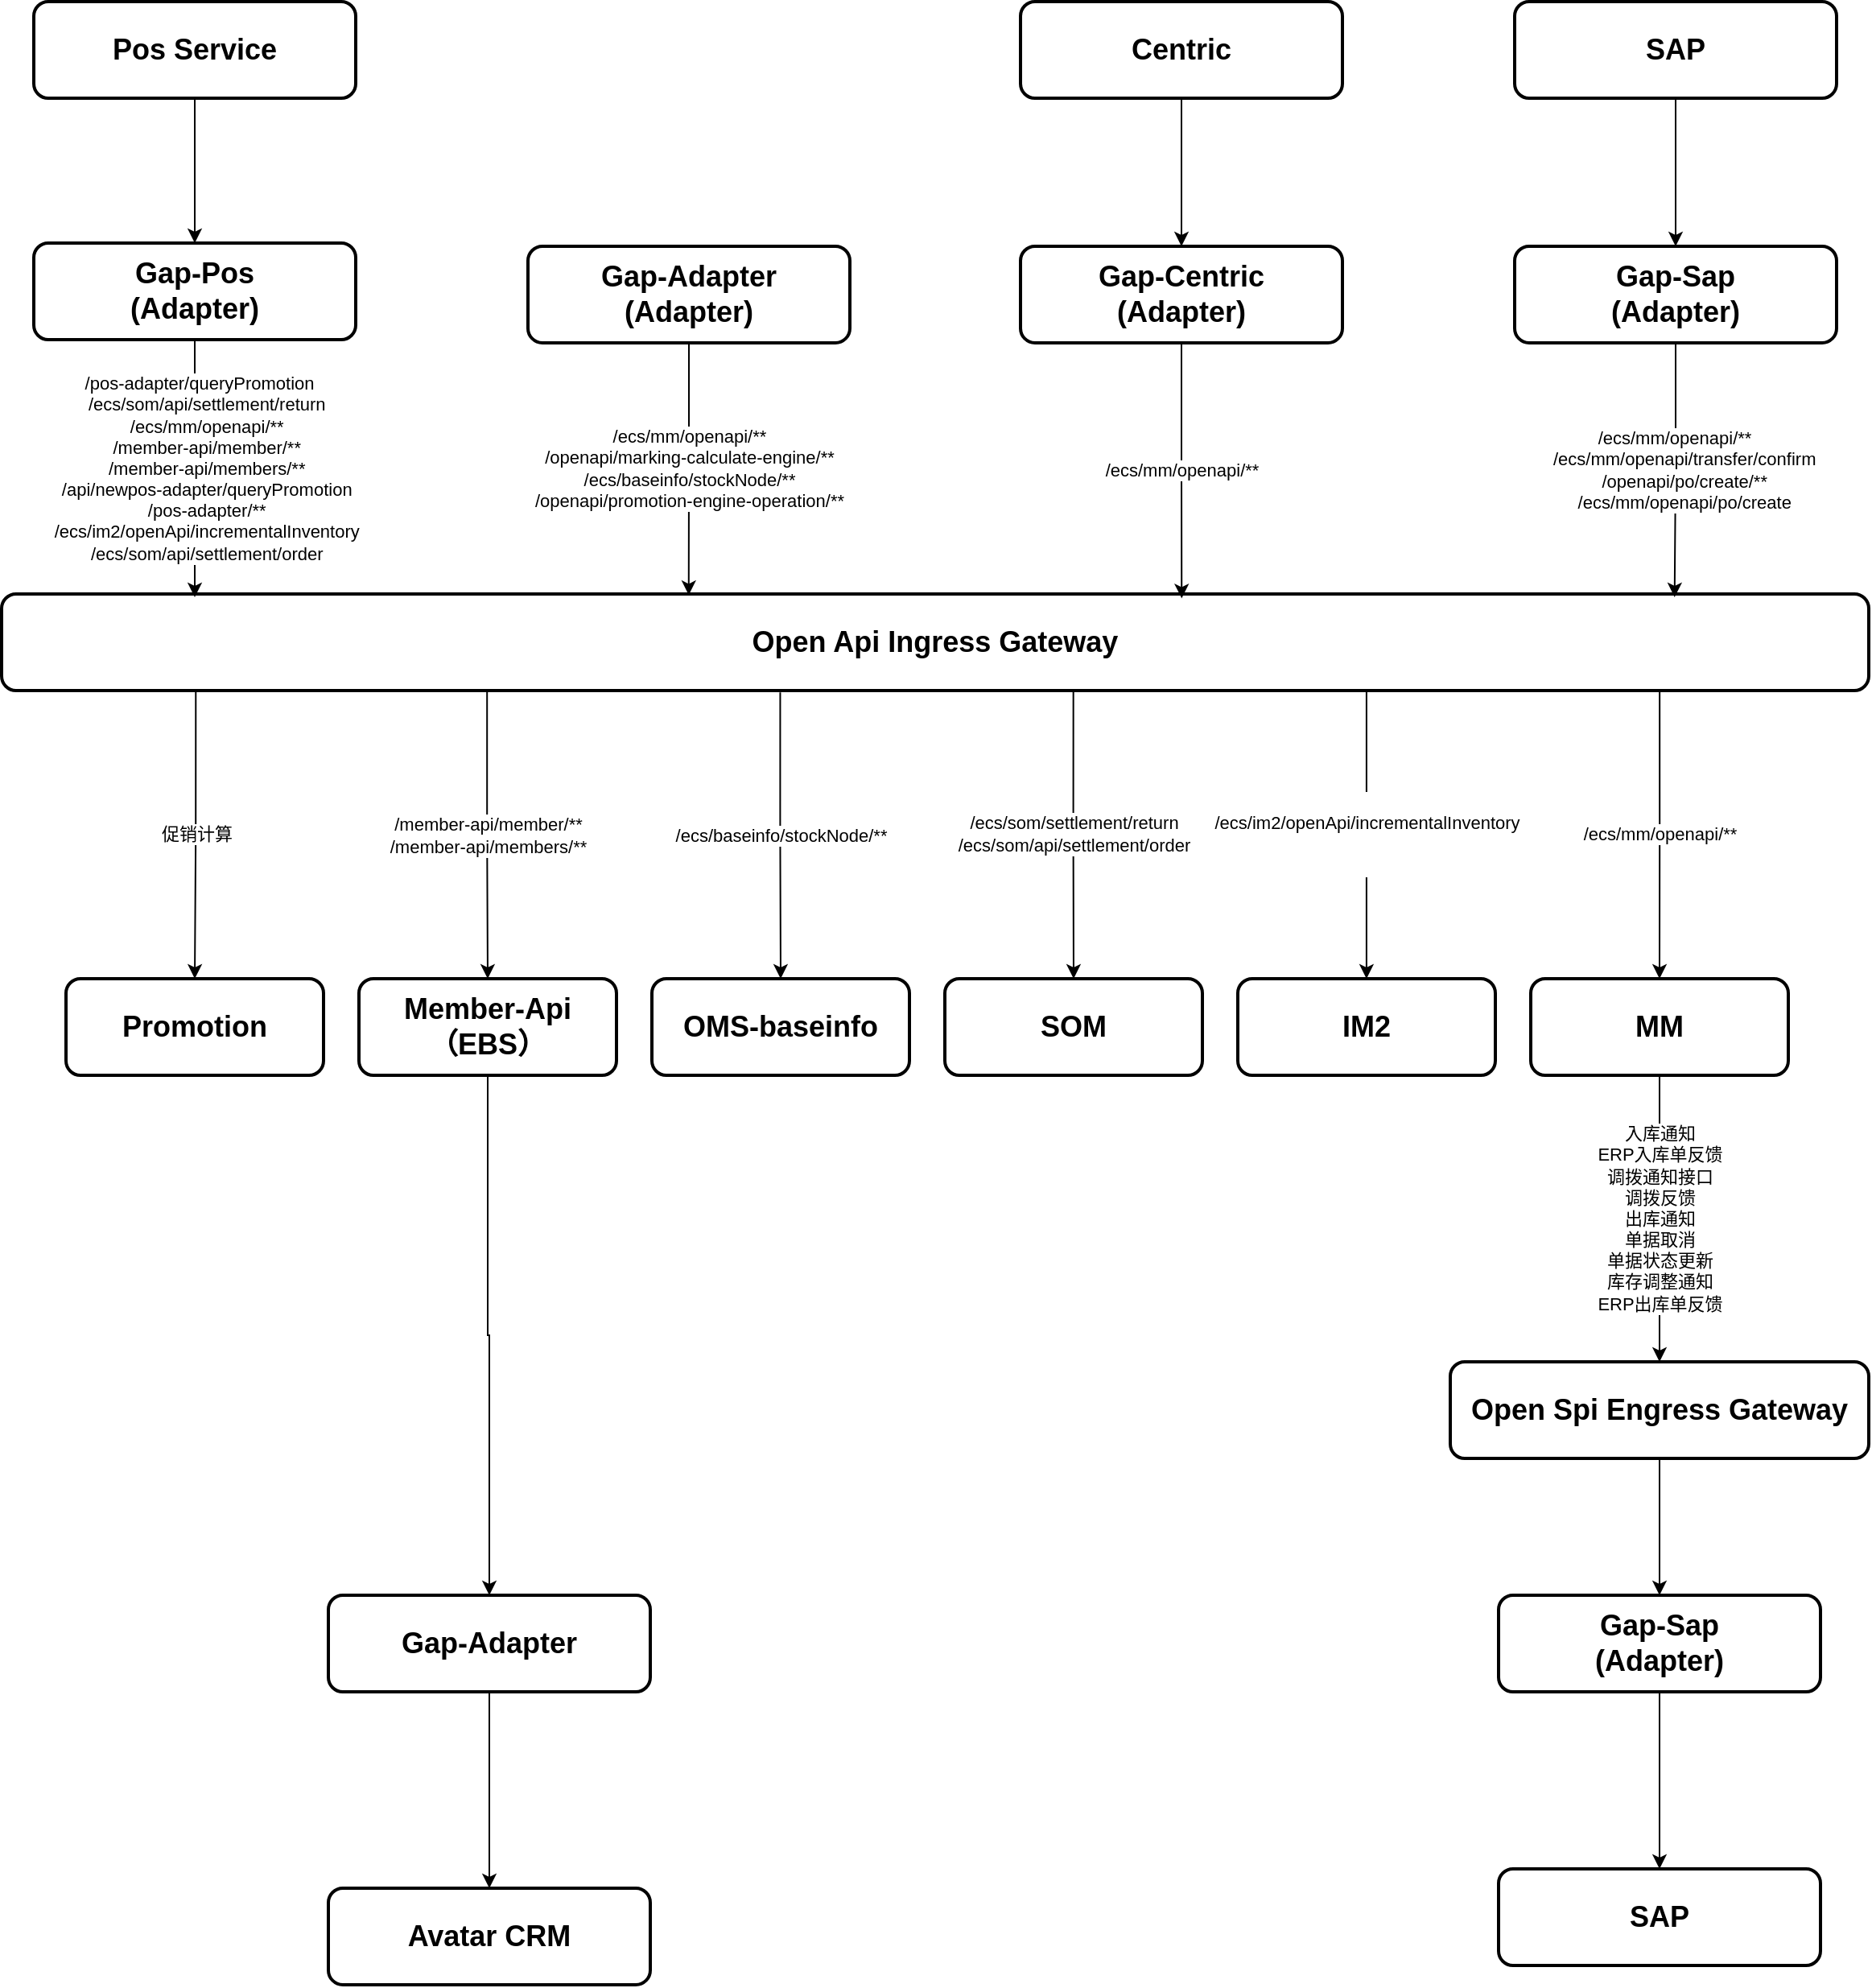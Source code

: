 <mxfile version="24.1.0" type="github">
  <diagram name="gap" id="mRCGRJypWsmpzb2VFlEM">
    <mxGraphModel dx="1816" dy="1689" grid="1" gridSize="10" guides="1" tooltips="1" connect="1" arrows="1" fold="1" page="1" pageScale="1" pageWidth="827" pageHeight="1169" math="0" shadow="0">
      <root>
        <mxCell id="0" />
        <mxCell id="1" parent="0" />
        <mxCell id="X8uHloKiftdKXZpLW0yQ-24" value="促销计算" style="edgeStyle=orthogonalEdgeStyle;rounded=0;orthogonalLoop=1;jettySize=auto;html=1;exitX=0.104;exitY=0.967;exitDx=0;exitDy=0;exitPerimeter=0;" edge="1" parent="1" source="X8uHloKiftdKXZpLW0yQ-1" target="X8uHloKiftdKXZpLW0yQ-9">
          <mxGeometry relative="1" as="geometry" />
        </mxCell>
        <mxCell id="X8uHloKiftdKXZpLW0yQ-27" value="&lt;div&gt;/member-api/member/**&lt;/div&gt;&lt;div&gt;/member-api/members/**&lt;br&gt;&lt;/div&gt;" style="edgeStyle=orthogonalEdgeStyle;rounded=0;orthogonalLoop=1;jettySize=auto;html=1;exitX=0.26;exitY=0.993;exitDx=0;exitDy=0;exitPerimeter=0;" edge="1" parent="1" source="X8uHloKiftdKXZpLW0yQ-1" target="X8uHloKiftdKXZpLW0yQ-4">
          <mxGeometry relative="1" as="geometry">
            <mxPoint x="302" y="110" as="sourcePoint" />
          </mxGeometry>
        </mxCell>
        <mxCell id="X8uHloKiftdKXZpLW0yQ-33" value="/ecs/mm/openapi/**" style="edgeStyle=orthogonalEdgeStyle;rounded=0;orthogonalLoop=1;jettySize=auto;html=1;exitX=0.888;exitY=0.981;exitDx=0;exitDy=0;entryX=0.5;entryY=0;entryDx=0;entryDy=0;exitPerimeter=0;" edge="1" parent="1" source="X8uHloKiftdKXZpLW0yQ-1" target="X8uHloKiftdKXZpLW0yQ-3">
          <mxGeometry relative="1" as="geometry" />
        </mxCell>
        <mxCell id="X8uHloKiftdKXZpLW0yQ-34" value="&lt;div&gt;/ecs/som/settlement/return&lt;/div&gt;&lt;div&gt;/ecs/som/api/settlement/order&lt;/div&gt;" style="edgeStyle=orthogonalEdgeStyle;rounded=0;orthogonalLoop=1;jettySize=auto;html=1;exitX=0.574;exitY=0.971;exitDx=0;exitDy=0;exitPerimeter=0;" edge="1" parent="1" source="X8uHloKiftdKXZpLW0yQ-1" target="X8uHloKiftdKXZpLW0yQ-28">
          <mxGeometry relative="1" as="geometry">
            <mxPoint x="666" y="110" as="sourcePoint" />
          </mxGeometry>
        </mxCell>
        <mxCell id="X8uHloKiftdKXZpLW0yQ-37" value="&#xa;/ecs/im2/openApi/incrementalInventory&#xa;&#xa;" style="edgeStyle=orthogonalEdgeStyle;rounded=0;orthogonalLoop=1;jettySize=auto;html=1;exitX=0.731;exitY=0.995;exitDx=0;exitDy=0;exitPerimeter=0;" edge="1" parent="1" source="X8uHloKiftdKXZpLW0yQ-1" target="X8uHloKiftdKXZpLW0yQ-36">
          <mxGeometry relative="1" as="geometry">
            <mxPoint x="803" y="110" as="sourcePoint" />
          </mxGeometry>
        </mxCell>
        <mxCell id="X8uHloKiftdKXZpLW0yQ-39" value="/ecs/baseinfo/stockNode/**" style="edgeStyle=orthogonalEdgeStyle;rounded=0;orthogonalLoop=1;jettySize=auto;html=1;exitX=0.417;exitY=1.018;exitDx=0;exitDy=0;exitPerimeter=0;" edge="1" parent="1" source="X8uHloKiftdKXZpLW0yQ-1" target="X8uHloKiftdKXZpLW0yQ-38">
          <mxGeometry relative="1" as="geometry" />
        </mxCell>
        <mxCell id="X8uHloKiftdKXZpLW0yQ-1" value="Open Api Ingress Gateway" style="rounded=1;whiteSpace=wrap;html=1;strokeWidth=2;fontSize=18;fontStyle=1;align=center;" vertex="1" parent="1">
          <mxGeometry y="48" width="1160" height="60" as="geometry" />
        </mxCell>
        <mxCell id="X8uHloKiftdKXZpLW0yQ-18" style="edgeStyle=orthogonalEdgeStyle;rounded=0;orthogonalLoop=1;jettySize=auto;html=1;exitX=0.5;exitY=1;exitDx=0;exitDy=0;" edge="1" parent="1" source="X8uHloKiftdKXZpLW0yQ-2" target="X8uHloKiftdKXZpLW0yQ-17">
          <mxGeometry relative="1" as="geometry" />
        </mxCell>
        <mxCell id="X8uHloKiftdKXZpLW0yQ-2" value="Open Spi Engress Gateway" style="rounded=1;whiteSpace=wrap;html=1;strokeWidth=2;fontSize=18;fontStyle=1;align=center;" vertex="1" parent="1">
          <mxGeometry x="900" y="525" width="260" height="60" as="geometry" />
        </mxCell>
        <mxCell id="X8uHloKiftdKXZpLW0yQ-12" value="&lt;div&gt;入库通知&lt;/div&gt;&lt;div&gt;ERP入库单反馈&lt;/div&gt;&lt;div&gt;调拨通知接口&lt;/div&gt;&lt;div&gt;调拨反馈&lt;/div&gt;&lt;div&gt;出库通知&lt;/div&gt;&lt;div&gt;单据取消&lt;/div&gt;&lt;div&gt;单据状态更新&lt;/div&gt;&lt;div&gt;库存调整通知&lt;/div&gt;&lt;div&gt;ERP出库单反馈&lt;br&gt;&lt;/div&gt;" style="edgeStyle=orthogonalEdgeStyle;rounded=0;orthogonalLoop=1;jettySize=auto;html=1;exitX=0.5;exitY=1;exitDx=0;exitDy=0;" edge="1" parent="1" source="X8uHloKiftdKXZpLW0yQ-3" target="X8uHloKiftdKXZpLW0yQ-2">
          <mxGeometry relative="1" as="geometry" />
        </mxCell>
        <mxCell id="X8uHloKiftdKXZpLW0yQ-3" value="MM" style="rounded=1;whiteSpace=wrap;html=1;strokeWidth=2;fontSize=18;fontStyle=1;align=center;flipH=0;" vertex="1" parent="1">
          <mxGeometry x="950" y="287" width="160" height="60" as="geometry" />
        </mxCell>
        <mxCell id="X8uHloKiftdKXZpLW0yQ-21" style="edgeStyle=orthogonalEdgeStyle;rounded=0;orthogonalLoop=1;jettySize=auto;html=1;exitX=0.5;exitY=1;exitDx=0;exitDy=0;" edge="1" parent="1" source="X8uHloKiftdKXZpLW0yQ-4" target="X8uHloKiftdKXZpLW0yQ-20">
          <mxGeometry relative="1" as="geometry" />
        </mxCell>
        <mxCell id="X8uHloKiftdKXZpLW0yQ-4" value="&lt;div&gt;Member-Api&lt;/div&gt;&lt;div&gt;（EBS）&lt;br&gt;&lt;/div&gt;" style="rounded=1;whiteSpace=wrap;html=1;strokeWidth=2;fontSize=18;fontStyle=1;align=center;flipH=0;" vertex="1" parent="1">
          <mxGeometry x="222" y="287" width="160" height="60" as="geometry" />
        </mxCell>
        <mxCell id="X8uHloKiftdKXZpLW0yQ-5" value="&lt;div&gt;Gap-Pos&lt;/div&gt;&lt;div&gt;(Adapter)&lt;br&gt;&lt;/div&gt;" style="rounded=1;whiteSpace=wrap;html=1;strokeWidth=2;fontSize=18;fontStyle=1;align=center;" vertex="1" parent="1">
          <mxGeometry x="20" y="-170" width="200" height="60" as="geometry" />
        </mxCell>
        <mxCell id="X8uHloKiftdKXZpLW0yQ-7" style="edgeStyle=orthogonalEdgeStyle;rounded=0;orthogonalLoop=1;jettySize=auto;html=1;exitX=0.5;exitY=1;exitDx=0;exitDy=0;" edge="1" parent="1" source="X8uHloKiftdKXZpLW0yQ-6" target="X8uHloKiftdKXZpLW0yQ-5">
          <mxGeometry relative="1" as="geometry" />
        </mxCell>
        <mxCell id="X8uHloKiftdKXZpLW0yQ-6" value="&lt;div&gt;Pos Service&lt;br&gt;&lt;/div&gt;" style="rounded=1;whiteSpace=wrap;html=1;strokeWidth=2;fontSize=18;fontStyle=1;align=center;" vertex="1" parent="1">
          <mxGeometry x="20" y="-320" width="200" height="60" as="geometry" />
        </mxCell>
        <mxCell id="X8uHloKiftdKXZpLW0yQ-8" value="&amp;nbsp;/pos-adapter/queryPromotion&lt;br&gt;&amp;nbsp;&amp;nbsp;&amp;nbsp; /ecs/som/api/settlement/return&lt;br&gt;&amp;nbsp;&amp;nbsp;&amp;nbsp; /ecs/mm/openapi/**&lt;br&gt;&amp;nbsp;&amp;nbsp;&amp;nbsp; /member-api/member/**&lt;br&gt;&amp;nbsp;&amp;nbsp;&amp;nbsp; /member-api/members/**&lt;br&gt;&amp;nbsp;&amp;nbsp;&amp;nbsp; /api/newpos-adapter/queryPromotion&lt;br&gt;&amp;nbsp;&amp;nbsp;&amp;nbsp; /pos-adapter/**&lt;br&gt;&amp;nbsp;&amp;nbsp;&amp;nbsp; /ecs/im2/openApi/incrementalInventory&lt;br&gt;&amp;nbsp;&amp;nbsp;&amp;nbsp; /ecs/som/api/settlement/order" style="edgeStyle=orthogonalEdgeStyle;rounded=0;orthogonalLoop=1;jettySize=auto;html=1;exitX=0.5;exitY=1;exitDx=0;exitDy=0;" edge="1" parent="1" source="X8uHloKiftdKXZpLW0yQ-5">
          <mxGeometry relative="1" as="geometry">
            <mxPoint x="120" y="50" as="targetPoint" />
          </mxGeometry>
        </mxCell>
        <mxCell id="X8uHloKiftdKXZpLW0yQ-9" value="&lt;div&gt;Promotion&lt;br&gt;&lt;/div&gt;" style="rounded=1;whiteSpace=wrap;html=1;strokeWidth=2;fontSize=18;fontStyle=1;align=center;flipH=0;" vertex="1" parent="1">
          <mxGeometry x="40" y="287" width="160" height="60" as="geometry" />
        </mxCell>
        <mxCell id="X8uHloKiftdKXZpLW0yQ-10" value="&lt;div&gt;Gap-Sap&lt;/div&gt;&lt;div&gt;(Adapter)&lt;br&gt;&lt;/div&gt;" style="rounded=1;whiteSpace=wrap;html=1;strokeWidth=2;fontSize=18;fontStyle=1;align=center;" vertex="1" parent="1">
          <mxGeometry x="940" y="-168.02" width="200" height="60" as="geometry" />
        </mxCell>
        <mxCell id="X8uHloKiftdKXZpLW0yQ-11" value="&lt;div&gt;Gap-Centric&lt;/div&gt;&lt;div&gt;(Adapter)&lt;br&gt;&lt;/div&gt;" style="rounded=1;whiteSpace=wrap;html=1;strokeWidth=2;fontSize=18;fontStyle=1;align=center;" vertex="1" parent="1">
          <mxGeometry x="633" y="-168.02" width="200" height="60" as="geometry" />
        </mxCell>
        <mxCell id="X8uHloKiftdKXZpLW0yQ-14" style="edgeStyle=orthogonalEdgeStyle;rounded=0;orthogonalLoop=1;jettySize=auto;html=1;exitX=0.5;exitY=1;exitDx=0;exitDy=0;" edge="1" parent="1" source="X8uHloKiftdKXZpLW0yQ-13" target="X8uHloKiftdKXZpLW0yQ-10">
          <mxGeometry relative="1" as="geometry" />
        </mxCell>
        <mxCell id="X8uHloKiftdKXZpLW0yQ-13" value="SAP" style="rounded=1;whiteSpace=wrap;html=1;strokeWidth=2;fontSize=18;fontStyle=1;align=center;" vertex="1" parent="1">
          <mxGeometry x="940" y="-320" width="200" height="60" as="geometry" />
        </mxCell>
        <mxCell id="X8uHloKiftdKXZpLW0yQ-15" value="/ecs/mm/openapi/**&#xa;    /ecs/mm/openapi/transfer/confirm&#xa;    /openapi/po/create/**&#xa;    /ecs/mm/openapi/po/create" style="edgeStyle=orthogonalEdgeStyle;rounded=0;orthogonalLoop=1;jettySize=auto;html=1;exitX=0.5;exitY=1;exitDx=0;exitDy=0;entryX=0.896;entryY=0.033;entryDx=0;entryDy=0;entryPerimeter=0;" edge="1" parent="1" source="X8uHloKiftdKXZpLW0yQ-10" target="X8uHloKiftdKXZpLW0yQ-1">
          <mxGeometry relative="1" as="geometry" />
        </mxCell>
        <mxCell id="X8uHloKiftdKXZpLW0yQ-16" value="SAP" style="rounded=1;whiteSpace=wrap;html=1;strokeWidth=2;fontSize=18;fontStyle=1;align=center;" vertex="1" parent="1">
          <mxGeometry x="930" y="840" width="200" height="60" as="geometry" />
        </mxCell>
        <mxCell id="X8uHloKiftdKXZpLW0yQ-19" style="edgeStyle=orthogonalEdgeStyle;rounded=0;orthogonalLoop=1;jettySize=auto;html=1;exitX=0.5;exitY=1;exitDx=0;exitDy=0;" edge="1" parent="1" source="X8uHloKiftdKXZpLW0yQ-17" target="X8uHloKiftdKXZpLW0yQ-16">
          <mxGeometry relative="1" as="geometry" />
        </mxCell>
        <mxCell id="X8uHloKiftdKXZpLW0yQ-17" value="&lt;div&gt;Gap-Sap&lt;/div&gt;&lt;div&gt;(Adapter)&lt;/div&gt;" style="rounded=1;whiteSpace=wrap;html=1;strokeWidth=2;fontSize=18;fontStyle=1;align=center;" vertex="1" parent="1">
          <mxGeometry x="930" y="670" width="200" height="60" as="geometry" />
        </mxCell>
        <mxCell id="X8uHloKiftdKXZpLW0yQ-23" style="edgeStyle=orthogonalEdgeStyle;rounded=0;orthogonalLoop=1;jettySize=auto;html=1;exitX=0.5;exitY=1;exitDx=0;exitDy=0;" edge="1" parent="1" source="X8uHloKiftdKXZpLW0yQ-20" target="X8uHloKiftdKXZpLW0yQ-22">
          <mxGeometry relative="1" as="geometry" />
        </mxCell>
        <mxCell id="X8uHloKiftdKXZpLW0yQ-20" value="Gap-Adapter" style="rounded=1;whiteSpace=wrap;html=1;strokeWidth=2;fontSize=18;fontStyle=1;align=center;" vertex="1" parent="1">
          <mxGeometry x="203" y="670" width="200" height="60" as="geometry" />
        </mxCell>
        <mxCell id="X8uHloKiftdKXZpLW0yQ-22" value="Avatar CRM" style="rounded=1;whiteSpace=wrap;html=1;strokeWidth=2;fontSize=18;fontStyle=1;align=center;" vertex="1" parent="1">
          <mxGeometry x="203" y="851.98" width="200" height="60" as="geometry" />
        </mxCell>
        <mxCell id="X8uHloKiftdKXZpLW0yQ-25" value="&lt;div&gt;Gap-Adapter&lt;/div&gt;&lt;div&gt;(Adapter)&lt;br&gt;&lt;/div&gt;" style="rounded=1;whiteSpace=wrap;html=1;strokeWidth=2;fontSize=18;fontStyle=1;align=center;" vertex="1" parent="1">
          <mxGeometry x="327" y="-168.02" width="200" height="60" as="geometry" />
        </mxCell>
        <mxCell id="X8uHloKiftdKXZpLW0yQ-31" style="edgeStyle=orthogonalEdgeStyle;rounded=0;orthogonalLoop=1;jettySize=auto;html=1;exitX=0.5;exitY=1;exitDx=0;exitDy=0;" edge="1" parent="1" source="X8uHloKiftdKXZpLW0yQ-26" target="X8uHloKiftdKXZpLW0yQ-11">
          <mxGeometry relative="1" as="geometry" />
        </mxCell>
        <mxCell id="X8uHloKiftdKXZpLW0yQ-26" value="&lt;div&gt;Centric&lt;/div&gt;" style="rounded=1;whiteSpace=wrap;html=1;strokeWidth=2;fontSize=18;fontStyle=1;align=center;" vertex="1" parent="1">
          <mxGeometry x="633" y="-320" width="200" height="60" as="geometry" />
        </mxCell>
        <mxCell id="X8uHloKiftdKXZpLW0yQ-28" value="SOM" style="rounded=1;whiteSpace=wrap;html=1;strokeWidth=2;fontSize=18;fontStyle=1;align=center;flipH=0;" vertex="1" parent="1">
          <mxGeometry x="586" y="287" width="160" height="60" as="geometry" />
        </mxCell>
        <mxCell id="X8uHloKiftdKXZpLW0yQ-29" value="&lt;div&gt;/ecs/mm/openapi/**&lt;/div&gt;&lt;div&gt;/openapi/marking-calculate-engine/**&lt;/div&gt;&lt;div&gt;/ecs/baseinfo/stockNode/**&lt;/div&gt;&lt;div&gt;/openapi/promotion-engine-operation/**&lt;br&gt;&lt;/div&gt;" style="edgeStyle=orthogonalEdgeStyle;rounded=0;orthogonalLoop=1;jettySize=auto;html=1;exitX=0.5;exitY=1;exitDx=0;exitDy=0;entryX=0.368;entryY=0.011;entryDx=0;entryDy=0;entryPerimeter=0;" edge="1" parent="1" source="X8uHloKiftdKXZpLW0yQ-25" target="X8uHloKiftdKXZpLW0yQ-1">
          <mxGeometry relative="1" as="geometry" />
        </mxCell>
        <mxCell id="X8uHloKiftdKXZpLW0yQ-30" value="/ecs/mm/openapi/**" style="edgeStyle=orthogonalEdgeStyle;rounded=0;orthogonalLoop=1;jettySize=auto;html=1;exitX=0.5;exitY=1;exitDx=0;exitDy=0;entryX=0.632;entryY=0.045;entryDx=0;entryDy=0;entryPerimeter=0;" edge="1" parent="1" source="X8uHloKiftdKXZpLW0yQ-11" target="X8uHloKiftdKXZpLW0yQ-1">
          <mxGeometry relative="1" as="geometry" />
        </mxCell>
        <mxCell id="X8uHloKiftdKXZpLW0yQ-36" value="&lt;div&gt;IM2&lt;/div&gt;" style="rounded=1;whiteSpace=wrap;html=1;strokeWidth=2;fontSize=18;fontStyle=1;align=center;flipH=0;" vertex="1" parent="1">
          <mxGeometry x="768" y="287" width="160" height="60" as="geometry" />
        </mxCell>
        <mxCell id="X8uHloKiftdKXZpLW0yQ-38" value="&lt;div&gt;OMS-baseinfo&lt;/div&gt;" style="rounded=1;whiteSpace=wrap;html=1;strokeWidth=2;fontSize=18;fontStyle=1;align=center;flipH=0;" vertex="1" parent="1">
          <mxGeometry x="404" y="287" width="160" height="60" as="geometry" />
        </mxCell>
      </root>
    </mxGraphModel>
  </diagram>
</mxfile>
